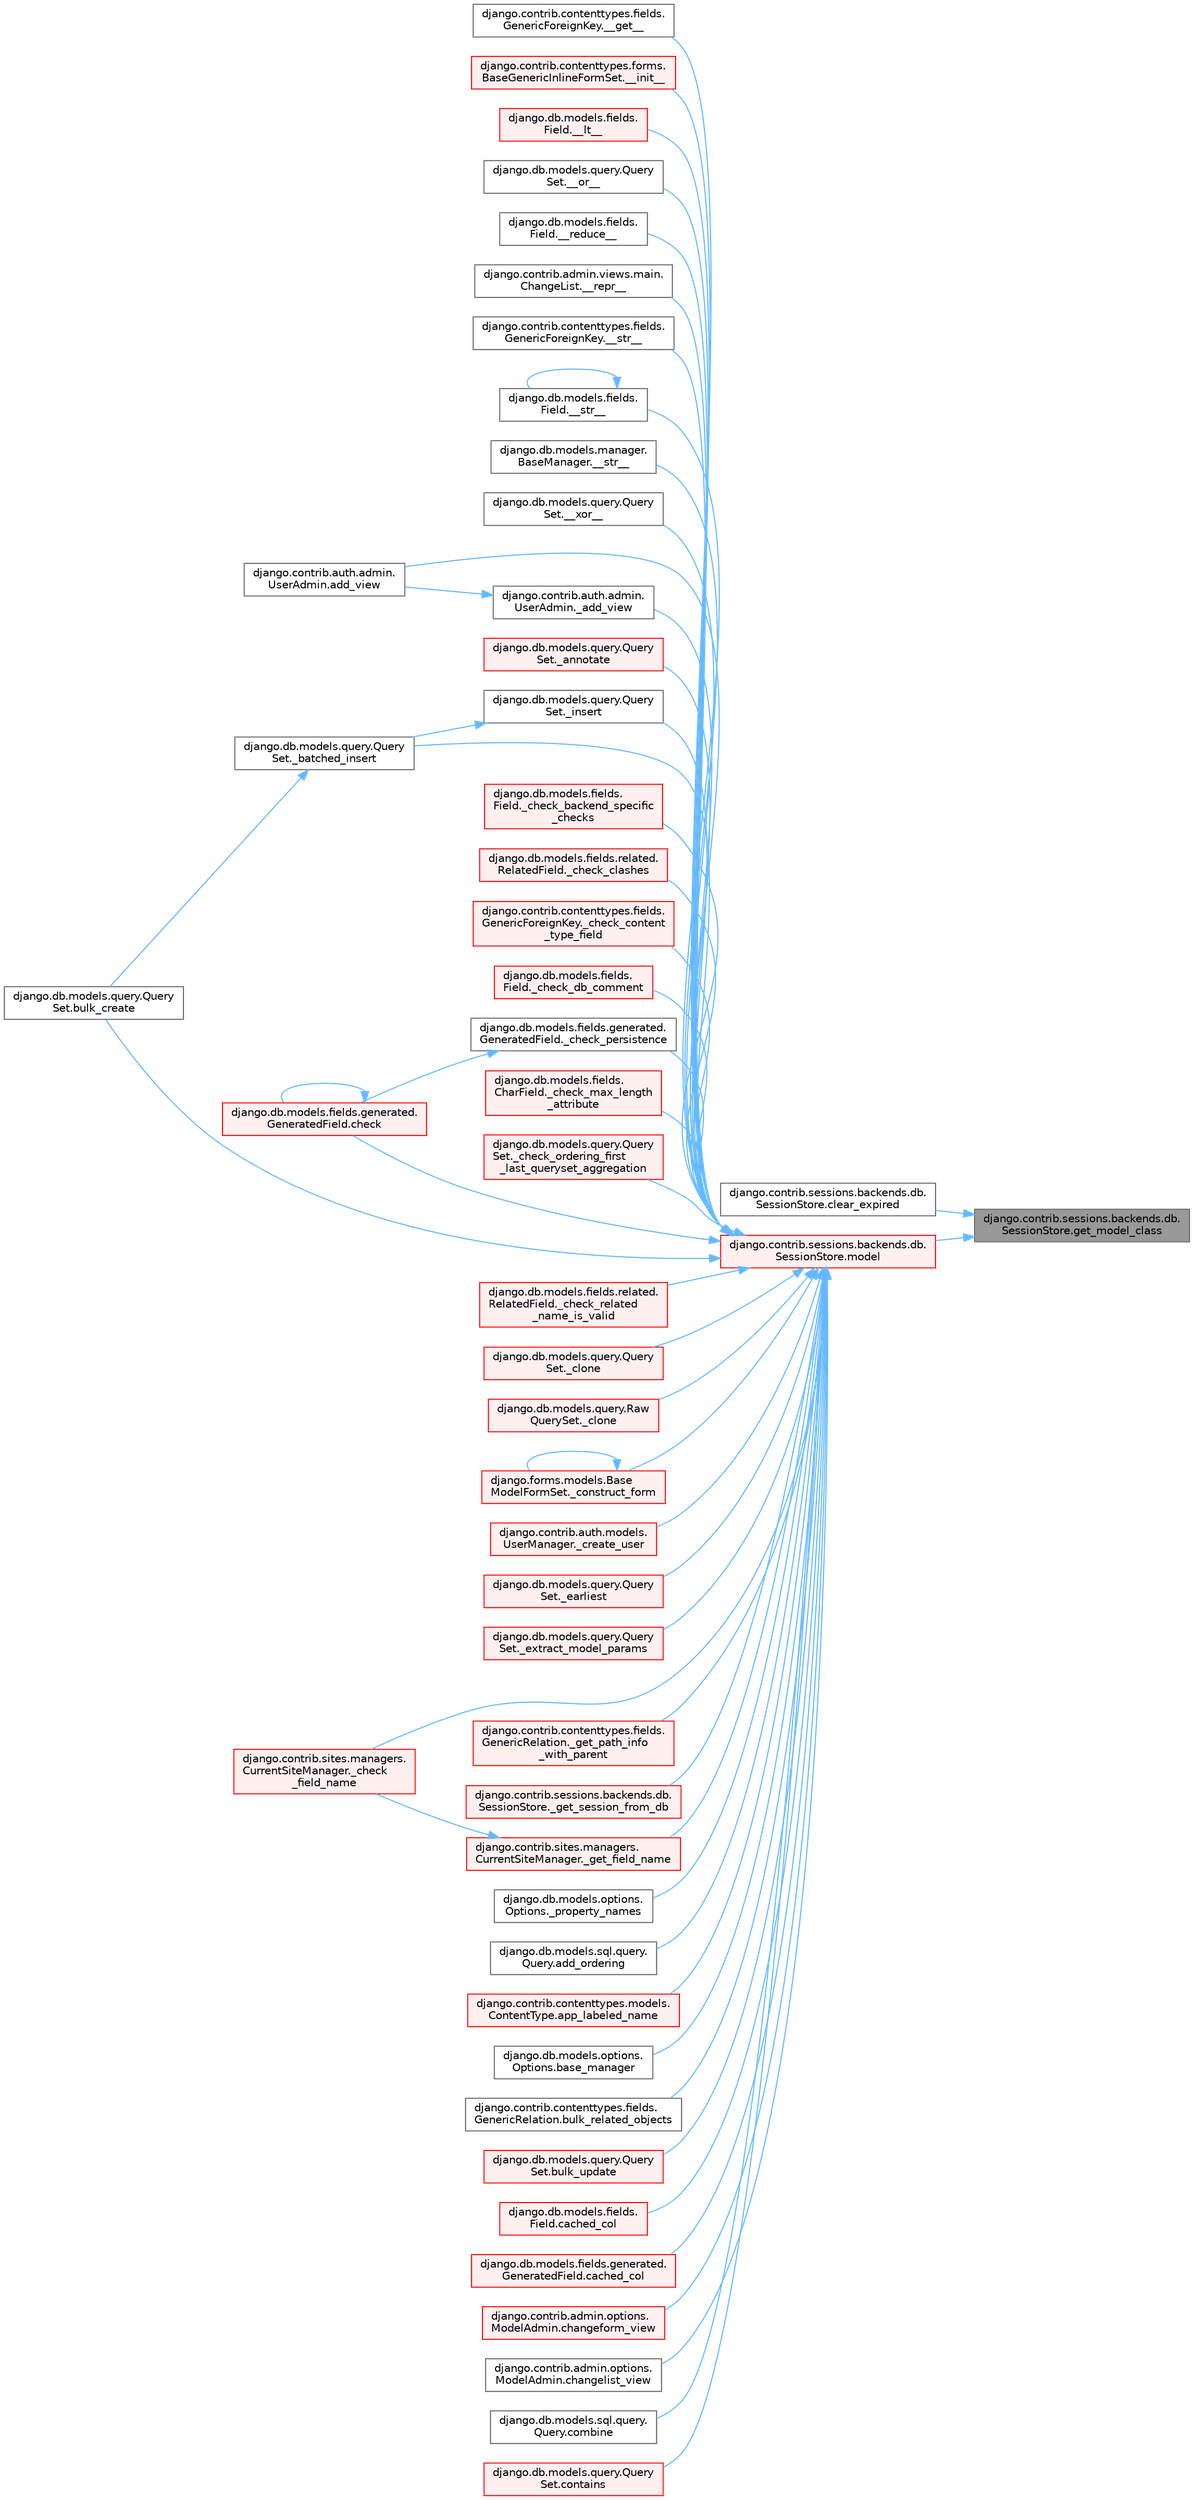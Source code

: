 digraph "django.contrib.sessions.backends.db.SessionStore.get_model_class"
{
 // LATEX_PDF_SIZE
  bgcolor="transparent";
  edge [fontname=Helvetica,fontsize=10,labelfontname=Helvetica,labelfontsize=10];
  node [fontname=Helvetica,fontsize=10,shape=box,height=0.2,width=0.4];
  rankdir="RL";
  Node1 [id="Node000001",label="django.contrib.sessions.backends.db.\lSessionStore.get_model_class",height=0.2,width=0.4,color="gray40", fillcolor="grey60", style="filled", fontcolor="black",tooltip=" "];
  Node1 -> Node2 [id="edge1_Node000001_Node000002",dir="back",color="steelblue1",style="solid",tooltip=" "];
  Node2 [id="Node000002",label="django.contrib.sessions.backends.db.\lSessionStore.clear_expired",height=0.2,width=0.4,color="grey40", fillcolor="white", style="filled",URL="$classdjango_1_1contrib_1_1sessions_1_1backends_1_1db_1_1_session_store.html#a20cff7d26b13bb5568c672477c75a16b",tooltip=" "];
  Node1 -> Node3 [id="edge2_Node000001_Node000003",dir="back",color="steelblue1",style="solid",tooltip=" "];
  Node3 [id="Node000003",label="django.contrib.sessions.backends.db.\lSessionStore.model",height=0.2,width=0.4,color="red", fillcolor="#FFF0F0", style="filled",URL="$classdjango_1_1contrib_1_1sessions_1_1backends_1_1db_1_1_session_store.html#af52cfb4371af389c8bd4a6780274c403",tooltip=" "];
  Node3 -> Node4 [id="edge3_Node000003_Node000004",dir="back",color="steelblue1",style="solid",tooltip=" "];
  Node4 [id="Node000004",label="django.contrib.contenttypes.fields.\lGenericForeignKey.__get__",height=0.2,width=0.4,color="grey40", fillcolor="white", style="filled",URL="$classdjango_1_1contrib_1_1contenttypes_1_1fields_1_1_generic_foreign_key.html#a2db0ec2f226a61839ed616659f1f2c11",tooltip=" "];
  Node3 -> Node5 [id="edge4_Node000003_Node000005",dir="back",color="steelblue1",style="solid",tooltip=" "];
  Node5 [id="Node000005",label="django.contrib.contenttypes.forms.\lBaseGenericInlineFormSet.__init__",height=0.2,width=0.4,color="red", fillcolor="#FFF0F0", style="filled",URL="$classdjango_1_1contrib_1_1contenttypes_1_1forms_1_1_base_generic_inline_form_set.html#ab8e5012a5cb93b601cb263aa7b65bbc2",tooltip=" "];
  Node3 -> Node37 [id="edge5_Node000003_Node000037",dir="back",color="steelblue1",style="solid",tooltip=" "];
  Node37 [id="Node000037",label="django.db.models.fields.\lField.__lt__",height=0.2,width=0.4,color="red", fillcolor="#FFF0F0", style="filled",URL="$classdjango_1_1db_1_1models_1_1fields_1_1_field.html#a1bc57eb7647a88dbe46925e43ee66a90",tooltip=" "];
  Node3 -> Node38 [id="edge6_Node000003_Node000038",dir="back",color="steelblue1",style="solid",tooltip=" "];
  Node38 [id="Node000038",label="django.db.models.query.Query\lSet.__or__",height=0.2,width=0.4,color="grey40", fillcolor="white", style="filled",URL="$classdjango_1_1db_1_1models_1_1query_1_1_query_set.html#a18f4b3ceae0b656cb63b0d6e1183b9f5",tooltip=" "];
  Node3 -> Node39 [id="edge7_Node000003_Node000039",dir="back",color="steelblue1",style="solid",tooltip=" "];
  Node39 [id="Node000039",label="django.db.models.fields.\lField.__reduce__",height=0.2,width=0.4,color="grey40", fillcolor="white", style="filled",URL="$classdjango_1_1db_1_1models_1_1fields_1_1_field.html#af288ea77bf31d6b7a738396bdc88d22d",tooltip=" "];
  Node3 -> Node40 [id="edge8_Node000003_Node000040",dir="back",color="steelblue1",style="solid",tooltip=" "];
  Node40 [id="Node000040",label="django.contrib.admin.views.main.\lChangeList.__repr__",height=0.2,width=0.4,color="grey40", fillcolor="white", style="filled",URL="$classdjango_1_1contrib_1_1admin_1_1views_1_1main_1_1_change_list.html#a593afab08510f9b923600daaf2b295ae",tooltip=" "];
  Node3 -> Node41 [id="edge9_Node000003_Node000041",dir="back",color="steelblue1",style="solid",tooltip=" "];
  Node41 [id="Node000041",label="django.contrib.contenttypes.fields.\lGenericForeignKey.__str__",height=0.2,width=0.4,color="grey40", fillcolor="white", style="filled",URL="$classdjango_1_1contrib_1_1contenttypes_1_1fields_1_1_generic_foreign_key.html#a6956abd862bb5f84a2713002fceb87af",tooltip=" "];
  Node3 -> Node42 [id="edge10_Node000003_Node000042",dir="back",color="steelblue1",style="solid",tooltip=" "];
  Node42 [id="Node000042",label="django.db.models.fields.\lField.__str__",height=0.2,width=0.4,color="grey40", fillcolor="white", style="filled",URL="$classdjango_1_1db_1_1models_1_1fields_1_1_field.html#a430c07c50a1e0d2f6bc22591fa0109c4",tooltip=" "];
  Node42 -> Node42 [id="edge11_Node000042_Node000042",dir="back",color="steelblue1",style="solid",tooltip=" "];
  Node3 -> Node43 [id="edge12_Node000003_Node000043",dir="back",color="steelblue1",style="solid",tooltip=" "];
  Node43 [id="Node000043",label="django.db.models.manager.\lBaseManager.__str__",height=0.2,width=0.4,color="grey40", fillcolor="white", style="filled",URL="$classdjango_1_1db_1_1models_1_1manager_1_1_base_manager.html#a341dabe253c52fc01b37c4c87c852e47",tooltip=" "];
  Node3 -> Node44 [id="edge13_Node000003_Node000044",dir="back",color="steelblue1",style="solid",tooltip=" "];
  Node44 [id="Node000044",label="django.db.models.query.Query\lSet.__xor__",height=0.2,width=0.4,color="grey40", fillcolor="white", style="filled",URL="$classdjango_1_1db_1_1models_1_1query_1_1_query_set.html#a47723ace6e8fca37b47a2e6583a9ad1d",tooltip=" "];
  Node3 -> Node45 [id="edge14_Node000003_Node000045",dir="back",color="steelblue1",style="solid",tooltip=" "];
  Node45 [id="Node000045",label="django.contrib.auth.admin.\lUserAdmin._add_view",height=0.2,width=0.4,color="grey40", fillcolor="white", style="filled",URL="$classdjango_1_1contrib_1_1auth_1_1admin_1_1_user_admin.html#a0aa6f8a67193ac8ad88abefd474b705f",tooltip=" "];
  Node45 -> Node46 [id="edge15_Node000045_Node000046",dir="back",color="steelblue1",style="solid",tooltip=" "];
  Node46 [id="Node000046",label="django.contrib.auth.admin.\lUserAdmin.add_view",height=0.2,width=0.4,color="grey40", fillcolor="white", style="filled",URL="$classdjango_1_1contrib_1_1auth_1_1admin_1_1_user_admin.html#a2b4c08c9778694aca3148ff55b11ebe1",tooltip=" "];
  Node3 -> Node47 [id="edge16_Node000003_Node000047",dir="back",color="steelblue1",style="solid",tooltip=" "];
  Node47 [id="Node000047",label="django.db.models.query.Query\lSet._annotate",height=0.2,width=0.4,color="red", fillcolor="#FFF0F0", style="filled",URL="$classdjango_1_1db_1_1models_1_1query_1_1_query_set.html#afabda1d66ae4492de2f44d5d81a3a571",tooltip=" "];
  Node3 -> Node3217 [id="edge17_Node000003_Node003217",dir="back",color="steelblue1",style="solid",tooltip=" "];
  Node3217 [id="Node003217",label="django.db.models.query.Query\lSet._batched_insert",height=0.2,width=0.4,color="grey40", fillcolor="white", style="filled",URL="$classdjango_1_1db_1_1models_1_1query_1_1_query_set.html#aa6f8386ccc158cdac2292b06e08f9c22",tooltip=" "];
  Node3217 -> Node3218 [id="edge18_Node003217_Node003218",dir="back",color="steelblue1",style="solid",tooltip=" "];
  Node3218 [id="Node003218",label="django.db.models.query.Query\lSet.bulk_create",height=0.2,width=0.4,color="grey40", fillcolor="white", style="filled",URL="$classdjango_1_1db_1_1models_1_1query_1_1_query_set.html#a486e1689031dc0d2239cdfd775840a39",tooltip=" "];
  Node3 -> Node3219 [id="edge19_Node000003_Node003219",dir="back",color="steelblue1",style="solid",tooltip=" "];
  Node3219 [id="Node003219",label="django.db.models.fields.\lField._check_backend_specific\l_checks",height=0.2,width=0.4,color="red", fillcolor="#FFF0F0", style="filled",URL="$classdjango_1_1db_1_1models_1_1fields_1_1_field.html#a2b1c866fbad8b34a7cb28782716a1d63",tooltip=" "];
  Node3 -> Node1129 [id="edge20_Node000003_Node001129",dir="back",color="steelblue1",style="solid",tooltip=" "];
  Node1129 [id="Node001129",label="django.db.models.fields.related.\lRelatedField._check_clashes",height=0.2,width=0.4,color="red", fillcolor="#FFF0F0", style="filled",URL="$classdjango_1_1db_1_1models_1_1fields_1_1related_1_1_related_field.html#ac4abb06fa874e01ce7efabf0208c527e",tooltip=" "];
  Node3 -> Node3220 [id="edge21_Node000003_Node003220",dir="back",color="steelblue1",style="solid",tooltip=" "];
  Node3220 [id="Node003220",label="django.contrib.contenttypes.fields.\lGenericForeignKey._check_content\l_type_field",height=0.2,width=0.4,color="red", fillcolor="#FFF0F0", style="filled",URL="$classdjango_1_1contrib_1_1contenttypes_1_1fields_1_1_generic_foreign_key.html#a74826e712cdb9854fa9aa987f4d45f10",tooltip=" "];
  Node3 -> Node3221 [id="edge22_Node000003_Node003221",dir="back",color="steelblue1",style="solid",tooltip=" "];
  Node3221 [id="Node003221",label="django.db.models.fields.\lField._check_db_comment",height=0.2,width=0.4,color="red", fillcolor="#FFF0F0", style="filled",URL="$classdjango_1_1db_1_1models_1_1fields_1_1_field.html#ab8ed4ded499f76ed34380b236b0c9599",tooltip=" "];
  Node3 -> Node3222 [id="edge23_Node000003_Node003222",dir="back",color="steelblue1",style="solid",tooltip=" "];
  Node3222 [id="Node003222",label="django.contrib.sites.managers.\lCurrentSiteManager._check\l_field_name",height=0.2,width=0.4,color="red", fillcolor="#FFF0F0", style="filled",URL="$classdjango_1_1contrib_1_1sites_1_1managers_1_1_current_site_manager.html#a6b38540b60f8767d02f066b9792d84ba",tooltip=" "];
  Node3 -> Node3223 [id="edge24_Node000003_Node003223",dir="back",color="steelblue1",style="solid",tooltip=" "];
  Node3223 [id="Node003223",label="django.db.models.fields.\lCharField._check_max_length\l_attribute",height=0.2,width=0.4,color="red", fillcolor="#FFF0F0", style="filled",URL="$classdjango_1_1db_1_1models_1_1fields_1_1_char_field.html#ad666aef87a58152defe86dd9f1c47093",tooltip=" "];
  Node3 -> Node3225 [id="edge25_Node000003_Node003225",dir="back",color="steelblue1",style="solid",tooltip=" "];
  Node3225 [id="Node003225",label="django.db.models.query.Query\lSet._check_ordering_first\l_last_queryset_aggregation",height=0.2,width=0.4,color="red", fillcolor="#FFF0F0", style="filled",URL="$classdjango_1_1db_1_1models_1_1query_1_1_query_set.html#a25065274af34657452385747f93b1379",tooltip=" "];
  Node3 -> Node3229 [id="edge26_Node000003_Node003229",dir="back",color="steelblue1",style="solid",tooltip=" "];
  Node3229 [id="Node003229",label="django.db.models.fields.generated.\lGeneratedField._check_persistence",height=0.2,width=0.4,color="grey40", fillcolor="white", style="filled",URL="$classdjango_1_1db_1_1models_1_1fields_1_1generated_1_1_generated_field.html#a22b16bdce7dfdbd75c7065e4172fec1a",tooltip=" "];
  Node3229 -> Node1076 [id="edge27_Node003229_Node001076",dir="back",color="steelblue1",style="solid",tooltip=" "];
  Node1076 [id="Node001076",label="django.db.models.fields.generated.\lGeneratedField.check",height=0.2,width=0.4,color="red", fillcolor="#FFF0F0", style="filled",URL="$classdjango_1_1db_1_1models_1_1fields_1_1generated_1_1_generated_field.html#a17dcd0f6d6580cb5f6417d8730312ad6",tooltip=" "];
  Node1076 -> Node1076 [id="edge28_Node001076_Node001076",dir="back",color="steelblue1",style="solid",tooltip=" "];
  Node3 -> Node2786 [id="edge29_Node000003_Node002786",dir="back",color="steelblue1",style="solid",tooltip=" "];
  Node2786 [id="Node002786",label="django.db.models.fields.related.\lRelatedField._check_related\l_name_is_valid",height=0.2,width=0.4,color="red", fillcolor="#FFF0F0", style="filled",URL="$classdjango_1_1db_1_1models_1_1fields_1_1related_1_1_related_field.html#a05485d59bb3f587f840f7e67f31c89e7",tooltip=" "];
  Node3 -> Node3230 [id="edge30_Node000003_Node003230",dir="back",color="steelblue1",style="solid",tooltip=" "];
  Node3230 [id="Node003230",label="django.db.models.query.Query\lSet._clone",height=0.2,width=0.4,color="red", fillcolor="#FFF0F0", style="filled",URL="$classdjango_1_1db_1_1models_1_1query_1_1_query_set.html#a4ab683927b810b6f8ab633bef6e2c356",tooltip=" "];
  Node3 -> Node3335 [id="edge31_Node000003_Node003335",dir="back",color="steelblue1",style="solid",tooltip=" "];
  Node3335 [id="Node003335",label="django.db.models.query.Raw\lQuerySet._clone",height=0.2,width=0.4,color="red", fillcolor="#FFF0F0", style="filled",URL="$classdjango_1_1db_1_1models_1_1query_1_1_raw_query_set.html#aae1024f5c9820513a18c74aa23fc3c6a",tooltip=" "];
  Node3 -> Node911 [id="edge32_Node000003_Node000911",dir="back",color="steelblue1",style="solid",tooltip=" "];
  Node911 [id="Node000911",label="django.forms.models.Base\lModelFormSet._construct_form",height=0.2,width=0.4,color="red", fillcolor="#FFF0F0", style="filled",URL="$classdjango_1_1forms_1_1models_1_1_base_model_form_set.html#a2318f52c4f2963f7674c8e15e2f3c324",tooltip=" "];
  Node911 -> Node911 [id="edge33_Node000911_Node000911",dir="back",color="steelblue1",style="solid",tooltip=" "];
  Node3 -> Node3336 [id="edge34_Node000003_Node003336",dir="back",color="steelblue1",style="solid",tooltip=" "];
  Node3336 [id="Node003336",label="django.contrib.auth.models.\lUserManager._create_user",height=0.2,width=0.4,color="red", fillcolor="#FFF0F0", style="filled",URL="$classdjango_1_1contrib_1_1auth_1_1models_1_1_user_manager.html#aabda4a9a8f4788481b80577117af055b",tooltip=" "];
  Node3 -> Node3246 [id="edge35_Node000003_Node003246",dir="back",color="steelblue1",style="solid",tooltip=" "];
  Node3246 [id="Node003246",label="django.db.models.query.Query\lSet._earliest",height=0.2,width=0.4,color="red", fillcolor="#FFF0F0", style="filled",URL="$classdjango_1_1db_1_1models_1_1query_1_1_query_set.html#a15f202d2d844095e39190a6ab7f209ad",tooltip=" "];
  Node3 -> Node3339 [id="edge36_Node000003_Node003339",dir="back",color="steelblue1",style="solid",tooltip=" "];
  Node3339 [id="Node003339",label="django.db.models.query.Query\lSet._extract_model_params",height=0.2,width=0.4,color="red", fillcolor="#FFF0F0", style="filled",URL="$classdjango_1_1db_1_1models_1_1query_1_1_query_set.html#a78c38eb7c65a935be0812f778ddc2d18",tooltip=" "];
  Node3 -> Node3340 [id="edge37_Node000003_Node003340",dir="back",color="steelblue1",style="solid",tooltip=" "];
  Node3340 [id="Node003340",label="django.contrib.sites.managers.\lCurrentSiteManager._get_field_name",height=0.2,width=0.4,color="red", fillcolor="#FFF0F0", style="filled",URL="$classdjango_1_1contrib_1_1sites_1_1managers_1_1_current_site_manager.html#a6681f04ed527ed7f580a8c6330a97cd4",tooltip=" "];
  Node3340 -> Node3222 [id="edge38_Node003340_Node003222",dir="back",color="steelblue1",style="solid",tooltip=" "];
  Node3 -> Node2802 [id="edge39_Node000003_Node002802",dir="back",color="steelblue1",style="solid",tooltip=" "];
  Node2802 [id="Node002802",label="django.contrib.contenttypes.fields.\lGenericRelation._get_path_info\l_with_parent",height=0.2,width=0.4,color="red", fillcolor="#FFF0F0", style="filled",URL="$classdjango_1_1contrib_1_1contenttypes_1_1fields_1_1_generic_relation.html#ae1507e95e4a4a7250861ac16b494d482",tooltip=" "];
  Node3 -> Node3342 [id="edge40_Node000003_Node003342",dir="back",color="steelblue1",style="solid",tooltip=" "];
  Node3342 [id="Node003342",label="django.contrib.sessions.backends.db.\lSessionStore._get_session_from_db",height=0.2,width=0.4,color="red", fillcolor="#FFF0F0", style="filled",URL="$classdjango_1_1contrib_1_1sessions_1_1backends_1_1db_1_1_session_store.html#afd6d7375bfe4ade88b1c7d2880c0da38",tooltip=" "];
  Node3 -> Node3343 [id="edge41_Node000003_Node003343",dir="back",color="steelblue1",style="solid",tooltip=" "];
  Node3343 [id="Node003343",label="django.db.models.query.Query\lSet._insert",height=0.2,width=0.4,color="grey40", fillcolor="white", style="filled",URL="$classdjango_1_1db_1_1models_1_1query_1_1_query_set.html#ad624a6f29666c876a096c44daa7caf16",tooltip="PRIVATE METHODS #."];
  Node3343 -> Node3217 [id="edge42_Node003343_Node003217",dir="back",color="steelblue1",style="solid",tooltip=" "];
  Node3 -> Node3344 [id="edge43_Node000003_Node003344",dir="back",color="steelblue1",style="solid",tooltip=" "];
  Node3344 [id="Node003344",label="django.db.models.options.\lOptions._property_names",height=0.2,width=0.4,color="grey40", fillcolor="white", style="filled",URL="$classdjango_1_1db_1_1models_1_1options_1_1_options.html#a82e69c5bef8931c3bf4497f6adca3463",tooltip=" "];
  Node3 -> Node3264 [id="edge44_Node000003_Node003264",dir="back",color="steelblue1",style="solid",tooltip=" "];
  Node3264 [id="Node003264",label="django.db.models.sql.query.\lQuery.add_ordering",height=0.2,width=0.4,color="grey40", fillcolor="white", style="filled",URL="$classdjango_1_1db_1_1models_1_1sql_1_1query_1_1_query.html#ac10cabc83bd112eb0127a34db545deda",tooltip=" "];
  Node3 -> Node46 [id="edge45_Node000003_Node000046",dir="back",color="steelblue1",style="solid",tooltip=" "];
  Node3 -> Node3345 [id="edge46_Node000003_Node003345",dir="back",color="steelblue1",style="solid",tooltip=" "];
  Node3345 [id="Node003345",label="django.contrib.contenttypes.models.\lContentType.app_labeled_name",height=0.2,width=0.4,color="red", fillcolor="#FFF0F0", style="filled",URL="$classdjango_1_1contrib_1_1contenttypes_1_1models_1_1_content_type.html#ac2bd2bc7609a8084bab5da89955ef1bf",tooltip=" "];
  Node3 -> Node3347 [id="edge47_Node000003_Node003347",dir="back",color="steelblue1",style="solid",tooltip=" "];
  Node3347 [id="Node003347",label="django.db.models.options.\lOptions.base_manager",height=0.2,width=0.4,color="grey40", fillcolor="white", style="filled",URL="$classdjango_1_1db_1_1models_1_1options_1_1_options.html#a9b9544f7c8fe037d23e9898b246e1753",tooltip=" "];
  Node3 -> Node3218 [id="edge48_Node000003_Node003218",dir="back",color="steelblue1",style="solid",tooltip=" "];
  Node3 -> Node2804 [id="edge49_Node000003_Node002804",dir="back",color="steelblue1",style="solid",tooltip=" "];
  Node2804 [id="Node002804",label="django.contrib.contenttypes.fields.\lGenericRelation.bulk_related_objects",height=0.2,width=0.4,color="grey40", fillcolor="white", style="filled",URL="$classdjango_1_1contrib_1_1contenttypes_1_1fields_1_1_generic_relation.html#ace31484b789cbe0b07472551a42469bc",tooltip=" "];
  Node3 -> Node3320 [id="edge50_Node000003_Node003320",dir="back",color="steelblue1",style="solid",tooltip=" "];
  Node3320 [id="Node003320",label="django.db.models.query.Query\lSet.bulk_update",height=0.2,width=0.4,color="red", fillcolor="#FFF0F0", style="filled",URL="$classdjango_1_1db_1_1models_1_1query_1_1_query_set.html#a9d4d2c78c9b7825c15ec25b5c23d8f69",tooltip=" "];
  Node3 -> Node3348 [id="edge51_Node000003_Node003348",dir="back",color="steelblue1",style="solid",tooltip=" "];
  Node3348 [id="Node003348",label="django.db.models.fields.\lField.cached_col",height=0.2,width=0.4,color="red", fillcolor="#FFF0F0", style="filled",URL="$classdjango_1_1db_1_1models_1_1fields_1_1_field.html#aa9101e03353a32042063e7d309369392",tooltip=" "];
  Node3 -> Node1074 [id="edge52_Node000003_Node001074",dir="back",color="steelblue1",style="solid",tooltip=" "];
  Node1074 [id="Node001074",label="django.db.models.fields.generated.\lGeneratedField.cached_col",height=0.2,width=0.4,color="red", fillcolor="#FFF0F0", style="filled",URL="$classdjango_1_1db_1_1models_1_1fields_1_1generated_1_1_generated_field.html#a71fb8bbb86e28557e79ed7d53bb65a0d",tooltip=" "];
  Node3 -> Node1887 [id="edge53_Node000003_Node001887",dir="back",color="steelblue1",style="solid",tooltip=" "];
  Node1887 [id="Node001887",label="django.contrib.admin.options.\lModelAdmin.changeform_view",height=0.2,width=0.4,color="red", fillcolor="#FFF0F0", style="filled",URL="$classdjango_1_1contrib_1_1admin_1_1options_1_1_model_admin.html#ac91e54453f9d73e9e12ad8dd8f138225",tooltip=" "];
  Node3 -> Node1890 [id="edge54_Node000003_Node001890",dir="back",color="steelblue1",style="solid",tooltip=" "];
  Node1890 [id="Node001890",label="django.contrib.admin.options.\lModelAdmin.changelist_view",height=0.2,width=0.4,color="grey40", fillcolor="white", style="filled",URL="$classdjango_1_1contrib_1_1admin_1_1options_1_1_model_admin.html#af5f3d8010317ded7325e649561a4d909",tooltip=" "];
  Node3 -> Node1076 [id="edge55_Node000003_Node001076",dir="back",color="steelblue1",style="solid",tooltip=" "];
  Node3 -> Node3349 [id="edge56_Node000003_Node003349",dir="back",color="steelblue1",style="solid",tooltip=" "];
  Node3349 [id="Node003349",label="django.db.models.sql.query.\lQuery.combine",height=0.2,width=0.4,color="grey40", fillcolor="white", style="filled",URL="$classdjango_1_1db_1_1models_1_1sql_1_1query_1_1_query.html#a6678fb0a80123a6d6deb2e2a715d3ccb",tooltip=" "];
  Node3 -> Node2610 [id="edge57_Node000003_Node002610",dir="back",color="steelblue1",style="solid",tooltip=" "];
  Node2610 [id="Node002610",label="django.db.models.query.Query\lSet.contains",height=0.2,width=0.4,color="red", fillcolor="#FFF0F0", style="filled",URL="$classdjango_1_1db_1_1models_1_1query_1_1_query_set.html#a242e569a4bce6723adc3e71fdc69b70f",tooltip=" "];
}
